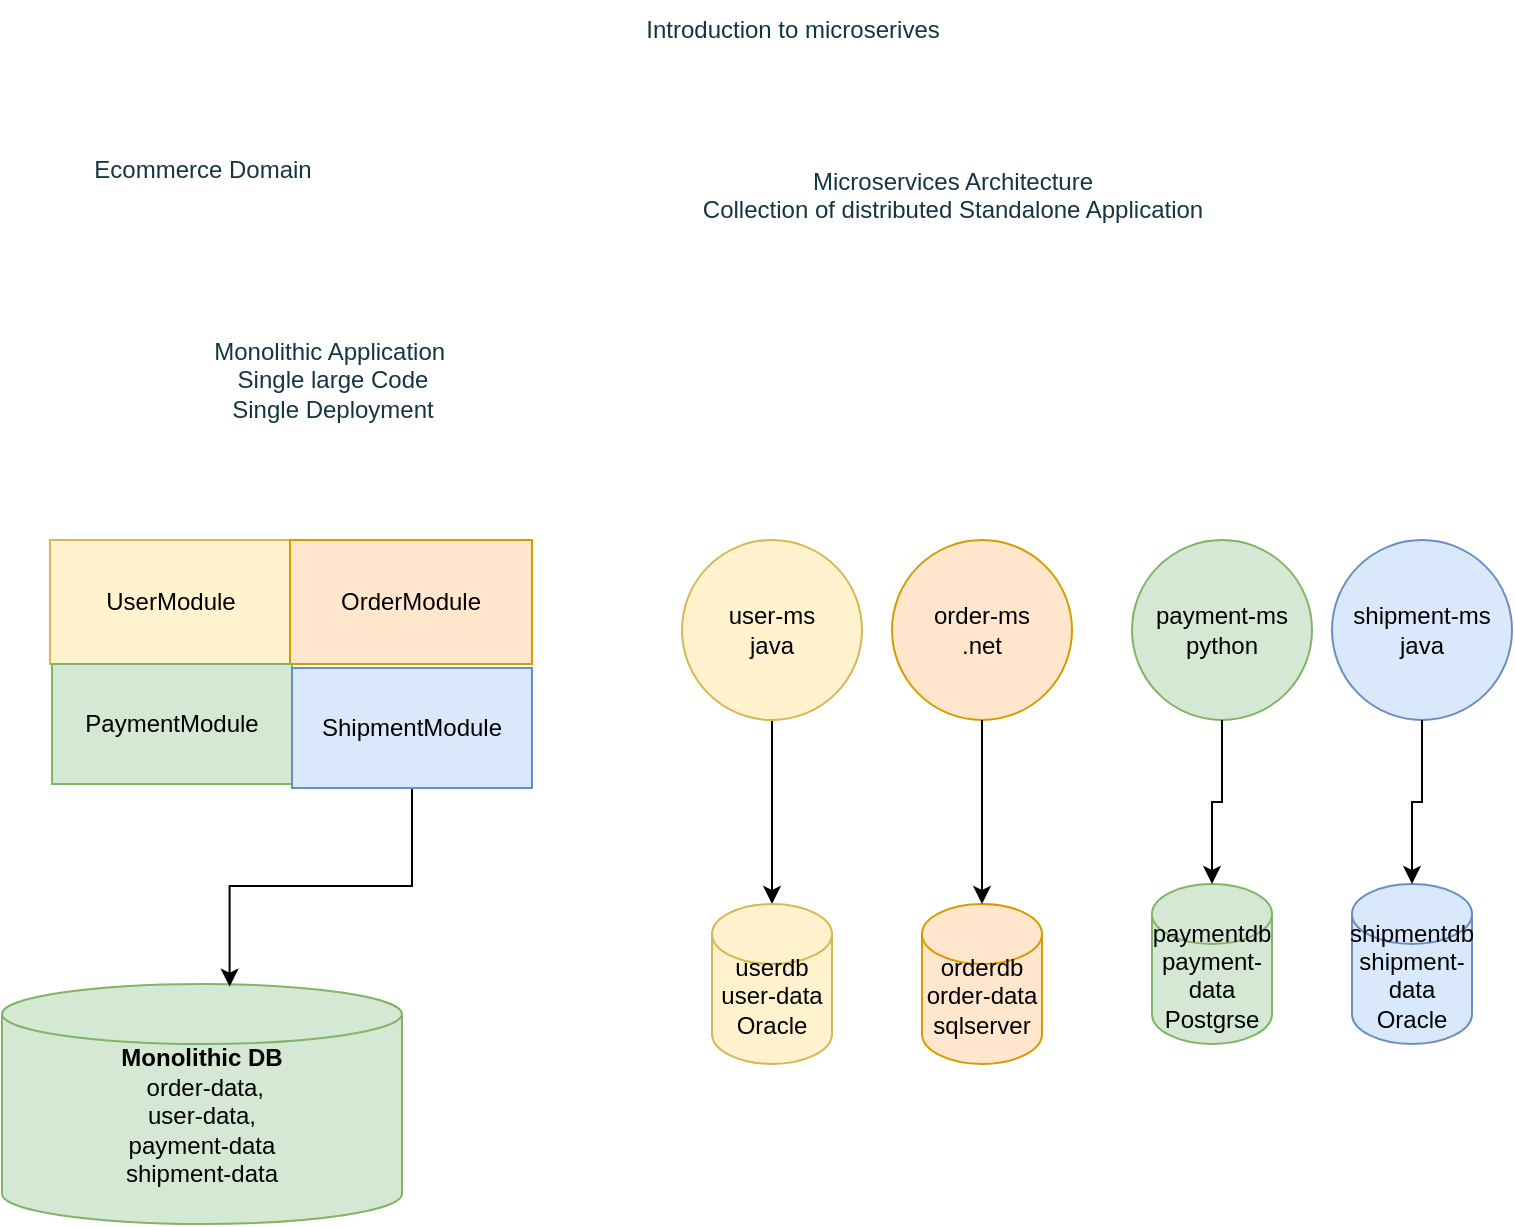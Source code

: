 <mxfile version="25.0.3">
  <diagram name="Page-1" id="UXMfbNBQjLJ-kPQGniS_">
    <mxGraphModel dx="827" dy="479" grid="1" gridSize="10" guides="1" tooltips="1" connect="1" arrows="1" fold="1" page="1" pageScale="1" pageWidth="850" pageHeight="1100" math="0" shadow="0">
      <root>
        <mxCell id="0" />
        <mxCell id="1" parent="0" />
        <mxCell id="LD3GyetGCkAazv5x7Dmc-3" value="Introduction to microserives" style="text;html=1;align=center;verticalAlign=middle;resizable=0;points=[];autosize=1;strokeColor=none;fillColor=none;labelBackgroundColor=none;fontColor=#143642;" parent="1" vertex="1">
          <mxGeometry x="355" y="58" width="170" height="30" as="geometry" />
        </mxCell>
        <mxCell id="LD3GyetGCkAazv5x7Dmc-4" value="Ecommerce Domain&lt;div&gt;&lt;br&gt;&lt;/div&gt;" style="text;html=1;align=center;verticalAlign=middle;resizable=0;points=[];autosize=1;strokeColor=none;fillColor=none;labelBackgroundColor=none;fontColor=#143642;" parent="1" vertex="1">
          <mxGeometry x="80" y="130" width="130" height="40" as="geometry" />
        </mxCell>
        <mxCell id="LD3GyetGCkAazv5x7Dmc-12" value="Monolithic Application&amp;nbsp;&lt;div&gt;Single large Code&lt;/div&gt;&lt;div&gt;Single Deployment&lt;/div&gt;&lt;div&gt;&lt;br&gt;&lt;/div&gt;" style="text;html=1;align=center;verticalAlign=middle;resizable=0;points=[];autosize=1;strokeColor=none;fillColor=none;labelBackgroundColor=none;fontColor=#143642;" parent="1" vertex="1">
          <mxGeometry x="140" y="220" width="140" height="70" as="geometry" />
        </mxCell>
        <mxCell id="LD3GyetGCkAazv5x7Dmc-13" value="Microservices Architecture&lt;div&gt;Collection of distributed Standalone Application&lt;/div&gt;&lt;div&gt;&lt;br&gt;&lt;/div&gt;" style="text;html=1;align=center;verticalAlign=middle;resizable=0;points=[];autosize=1;strokeColor=none;fillColor=none;labelBackgroundColor=none;fontColor=#143642;" parent="1" vertex="1">
          <mxGeometry x="385" y="133" width="270" height="60" as="geometry" />
        </mxCell>
        <mxCell id="B1IfwEj7gEJotNtnwie7-2" value="UserModule" style="rounded=0;whiteSpace=wrap;html=1;fillColor=#fff2cc;strokeColor=#d6b656;" vertex="1" parent="1">
          <mxGeometry x="69" y="328" width="121" height="62" as="geometry" />
        </mxCell>
        <mxCell id="B1IfwEj7gEJotNtnwie7-3" value="OrderModule" style="rounded=0;whiteSpace=wrap;html=1;fillColor=#ffe6cc;strokeColor=#d79b00;" vertex="1" parent="1">
          <mxGeometry x="189" y="328" width="121" height="62" as="geometry" />
        </mxCell>
        <mxCell id="B1IfwEj7gEJotNtnwie7-4" value="PaymentModule" style="rounded=0;whiteSpace=wrap;html=1;fillColor=#d5e8d4;strokeColor=#82b366;" vertex="1" parent="1">
          <mxGeometry x="70" y="390" width="120" height="60" as="geometry" />
        </mxCell>
        <mxCell id="B1IfwEj7gEJotNtnwie7-6" value="&lt;b&gt;Monolithic DB&lt;/b&gt;&lt;div&gt;&amp;nbsp;order-data,&lt;/div&gt;&lt;div&gt;user-data,&lt;/div&gt;&lt;div&gt;payment-data&lt;/div&gt;&lt;div&gt;shipment-data&lt;/div&gt;&lt;div&gt;&lt;br&gt;&lt;/div&gt;" style="shape=cylinder3;whiteSpace=wrap;html=1;boundedLbl=1;backgroundOutline=1;size=15;fillColor=#d5e8d4;strokeColor=#82b366;" vertex="1" parent="1">
          <mxGeometry x="45" y="550" width="200" height="120" as="geometry" />
        </mxCell>
        <mxCell id="B1IfwEj7gEJotNtnwie7-10" style="edgeStyle=orthogonalEdgeStyle;rounded=0;orthogonalLoop=1;jettySize=auto;html=1;entryX=0.569;entryY=0.011;entryDx=0;entryDy=0;entryPerimeter=0;" edge="1" parent="1" source="B1IfwEj7gEJotNtnwie7-5" target="B1IfwEj7gEJotNtnwie7-6">
          <mxGeometry relative="1" as="geometry" />
        </mxCell>
        <mxCell id="B1IfwEj7gEJotNtnwie7-13" value="" style="edgeStyle=orthogonalEdgeStyle;rounded=0;orthogonalLoop=1;jettySize=auto;html=1;" edge="1" parent="1" source="B1IfwEj7gEJotNtnwie7-11" target="B1IfwEj7gEJotNtnwie7-12">
          <mxGeometry relative="1" as="geometry" />
        </mxCell>
        <mxCell id="B1IfwEj7gEJotNtnwie7-11" value="user-ms&lt;div&gt;java&lt;/div&gt;" style="ellipse;whiteSpace=wrap;html=1;aspect=fixed;fillColor=#fff2cc;strokeColor=#d6b656;" vertex="1" parent="1">
          <mxGeometry x="385" y="328" width="90" height="90" as="geometry" />
        </mxCell>
        <mxCell id="B1IfwEj7gEJotNtnwie7-12" value="userdb&lt;div&gt;user-data&lt;/div&gt;&lt;div&gt;Oracle&lt;/div&gt;&lt;div&gt;&lt;br&gt;&lt;/div&gt;" style="shape=cylinder3;whiteSpace=wrap;html=1;boundedLbl=1;backgroundOutline=1;size=15;fillColor=#fff2cc;strokeColor=#d6b656;" vertex="1" parent="1">
          <mxGeometry x="400" y="510" width="60" height="80" as="geometry" />
        </mxCell>
        <mxCell id="B1IfwEj7gEJotNtnwie7-14" value="order-ms&lt;div&gt;.net&lt;/div&gt;" style="ellipse;whiteSpace=wrap;html=1;aspect=fixed;fillColor=#ffe6cc;strokeColor=#d79b00;" vertex="1" parent="1">
          <mxGeometry x="490" y="328" width="90" height="90" as="geometry" />
        </mxCell>
        <mxCell id="B1IfwEj7gEJotNtnwie7-15" value="orderdb&lt;div&gt;order-data&lt;/div&gt;&lt;div&gt;sqlserver&lt;/div&gt;&lt;div&gt;&lt;br&gt;&lt;/div&gt;" style="shape=cylinder3;whiteSpace=wrap;html=1;boundedLbl=1;backgroundOutline=1;size=15;fillColor=#ffe6cc;strokeColor=#d79b00;" vertex="1" parent="1">
          <mxGeometry x="505" y="510" width="60" height="80" as="geometry" />
        </mxCell>
        <mxCell id="B1IfwEj7gEJotNtnwie7-16" style="edgeStyle=orthogonalEdgeStyle;rounded=0;orthogonalLoop=1;jettySize=auto;html=1;entryX=0.5;entryY=0;entryDx=0;entryDy=0;entryPerimeter=0;" edge="1" parent="1" source="B1IfwEj7gEJotNtnwie7-14" target="B1IfwEj7gEJotNtnwie7-15">
          <mxGeometry relative="1" as="geometry" />
        </mxCell>
        <mxCell id="B1IfwEj7gEJotNtnwie7-17" value="payment-ms&lt;div&gt;python&lt;/div&gt;" style="ellipse;whiteSpace=wrap;html=1;aspect=fixed;fillColor=#d5e8d4;strokeColor=#82b366;" vertex="1" parent="1">
          <mxGeometry x="610" y="328" width="90" height="90" as="geometry" />
        </mxCell>
        <mxCell id="B1IfwEj7gEJotNtnwie7-18" value="paymentdb&lt;div&gt;payment-data&lt;/div&gt;&lt;div&gt;Postgrse&lt;/div&gt;&lt;div&gt;&lt;br&gt;&lt;/div&gt;" style="shape=cylinder3;whiteSpace=wrap;html=1;boundedLbl=1;backgroundOutline=1;size=15;fillColor=#d5e8d4;strokeColor=#82b366;" vertex="1" parent="1">
          <mxGeometry x="620" y="500" width="60" height="80" as="geometry" />
        </mxCell>
        <mxCell id="B1IfwEj7gEJotNtnwie7-5" value="ShipmentModule" style="rounded=0;whiteSpace=wrap;html=1;fillColor=#dae8fc;strokeColor=#6c8ebf;" vertex="1" parent="1">
          <mxGeometry x="190" y="392" width="120" height="60" as="geometry" />
        </mxCell>
        <mxCell id="B1IfwEj7gEJotNtnwie7-22" style="edgeStyle=orthogonalEdgeStyle;rounded=0;orthogonalLoop=1;jettySize=auto;html=1;entryX=0.5;entryY=0;entryDx=0;entryDy=0;entryPerimeter=0;" edge="1" parent="1" source="B1IfwEj7gEJotNtnwie7-17" target="B1IfwEj7gEJotNtnwie7-18">
          <mxGeometry relative="1" as="geometry" />
        </mxCell>
        <mxCell id="B1IfwEj7gEJotNtnwie7-23" value="shipment-ms&lt;div&gt;java&lt;/div&gt;" style="ellipse;whiteSpace=wrap;html=1;aspect=fixed;fillColor=#dae8fc;strokeColor=#6c8ebf;" vertex="1" parent="1">
          <mxGeometry x="710" y="328" width="90" height="90" as="geometry" />
        </mxCell>
        <mxCell id="B1IfwEj7gEJotNtnwie7-24" value="shipmentdb&lt;br&gt;&lt;div&gt;shipment-data&lt;/div&gt;&lt;div&gt;Oracle&lt;/div&gt;&lt;div&gt;&lt;br&gt;&lt;/div&gt;" style="shape=cylinder3;whiteSpace=wrap;html=1;boundedLbl=1;backgroundOutline=1;size=15;fillColor=#dae8fc;strokeColor=#6c8ebf;" vertex="1" parent="1">
          <mxGeometry x="720" y="500" width="60" height="80" as="geometry" />
        </mxCell>
        <mxCell id="B1IfwEj7gEJotNtnwie7-25" style="edgeStyle=orthogonalEdgeStyle;rounded=0;orthogonalLoop=1;jettySize=auto;html=1;entryX=0.5;entryY=0;entryDx=0;entryDy=0;entryPerimeter=0;" edge="1" parent="1" source="B1IfwEj7gEJotNtnwie7-23" target="B1IfwEj7gEJotNtnwie7-24">
          <mxGeometry relative="1" as="geometry" />
        </mxCell>
      </root>
    </mxGraphModel>
  </diagram>
</mxfile>
